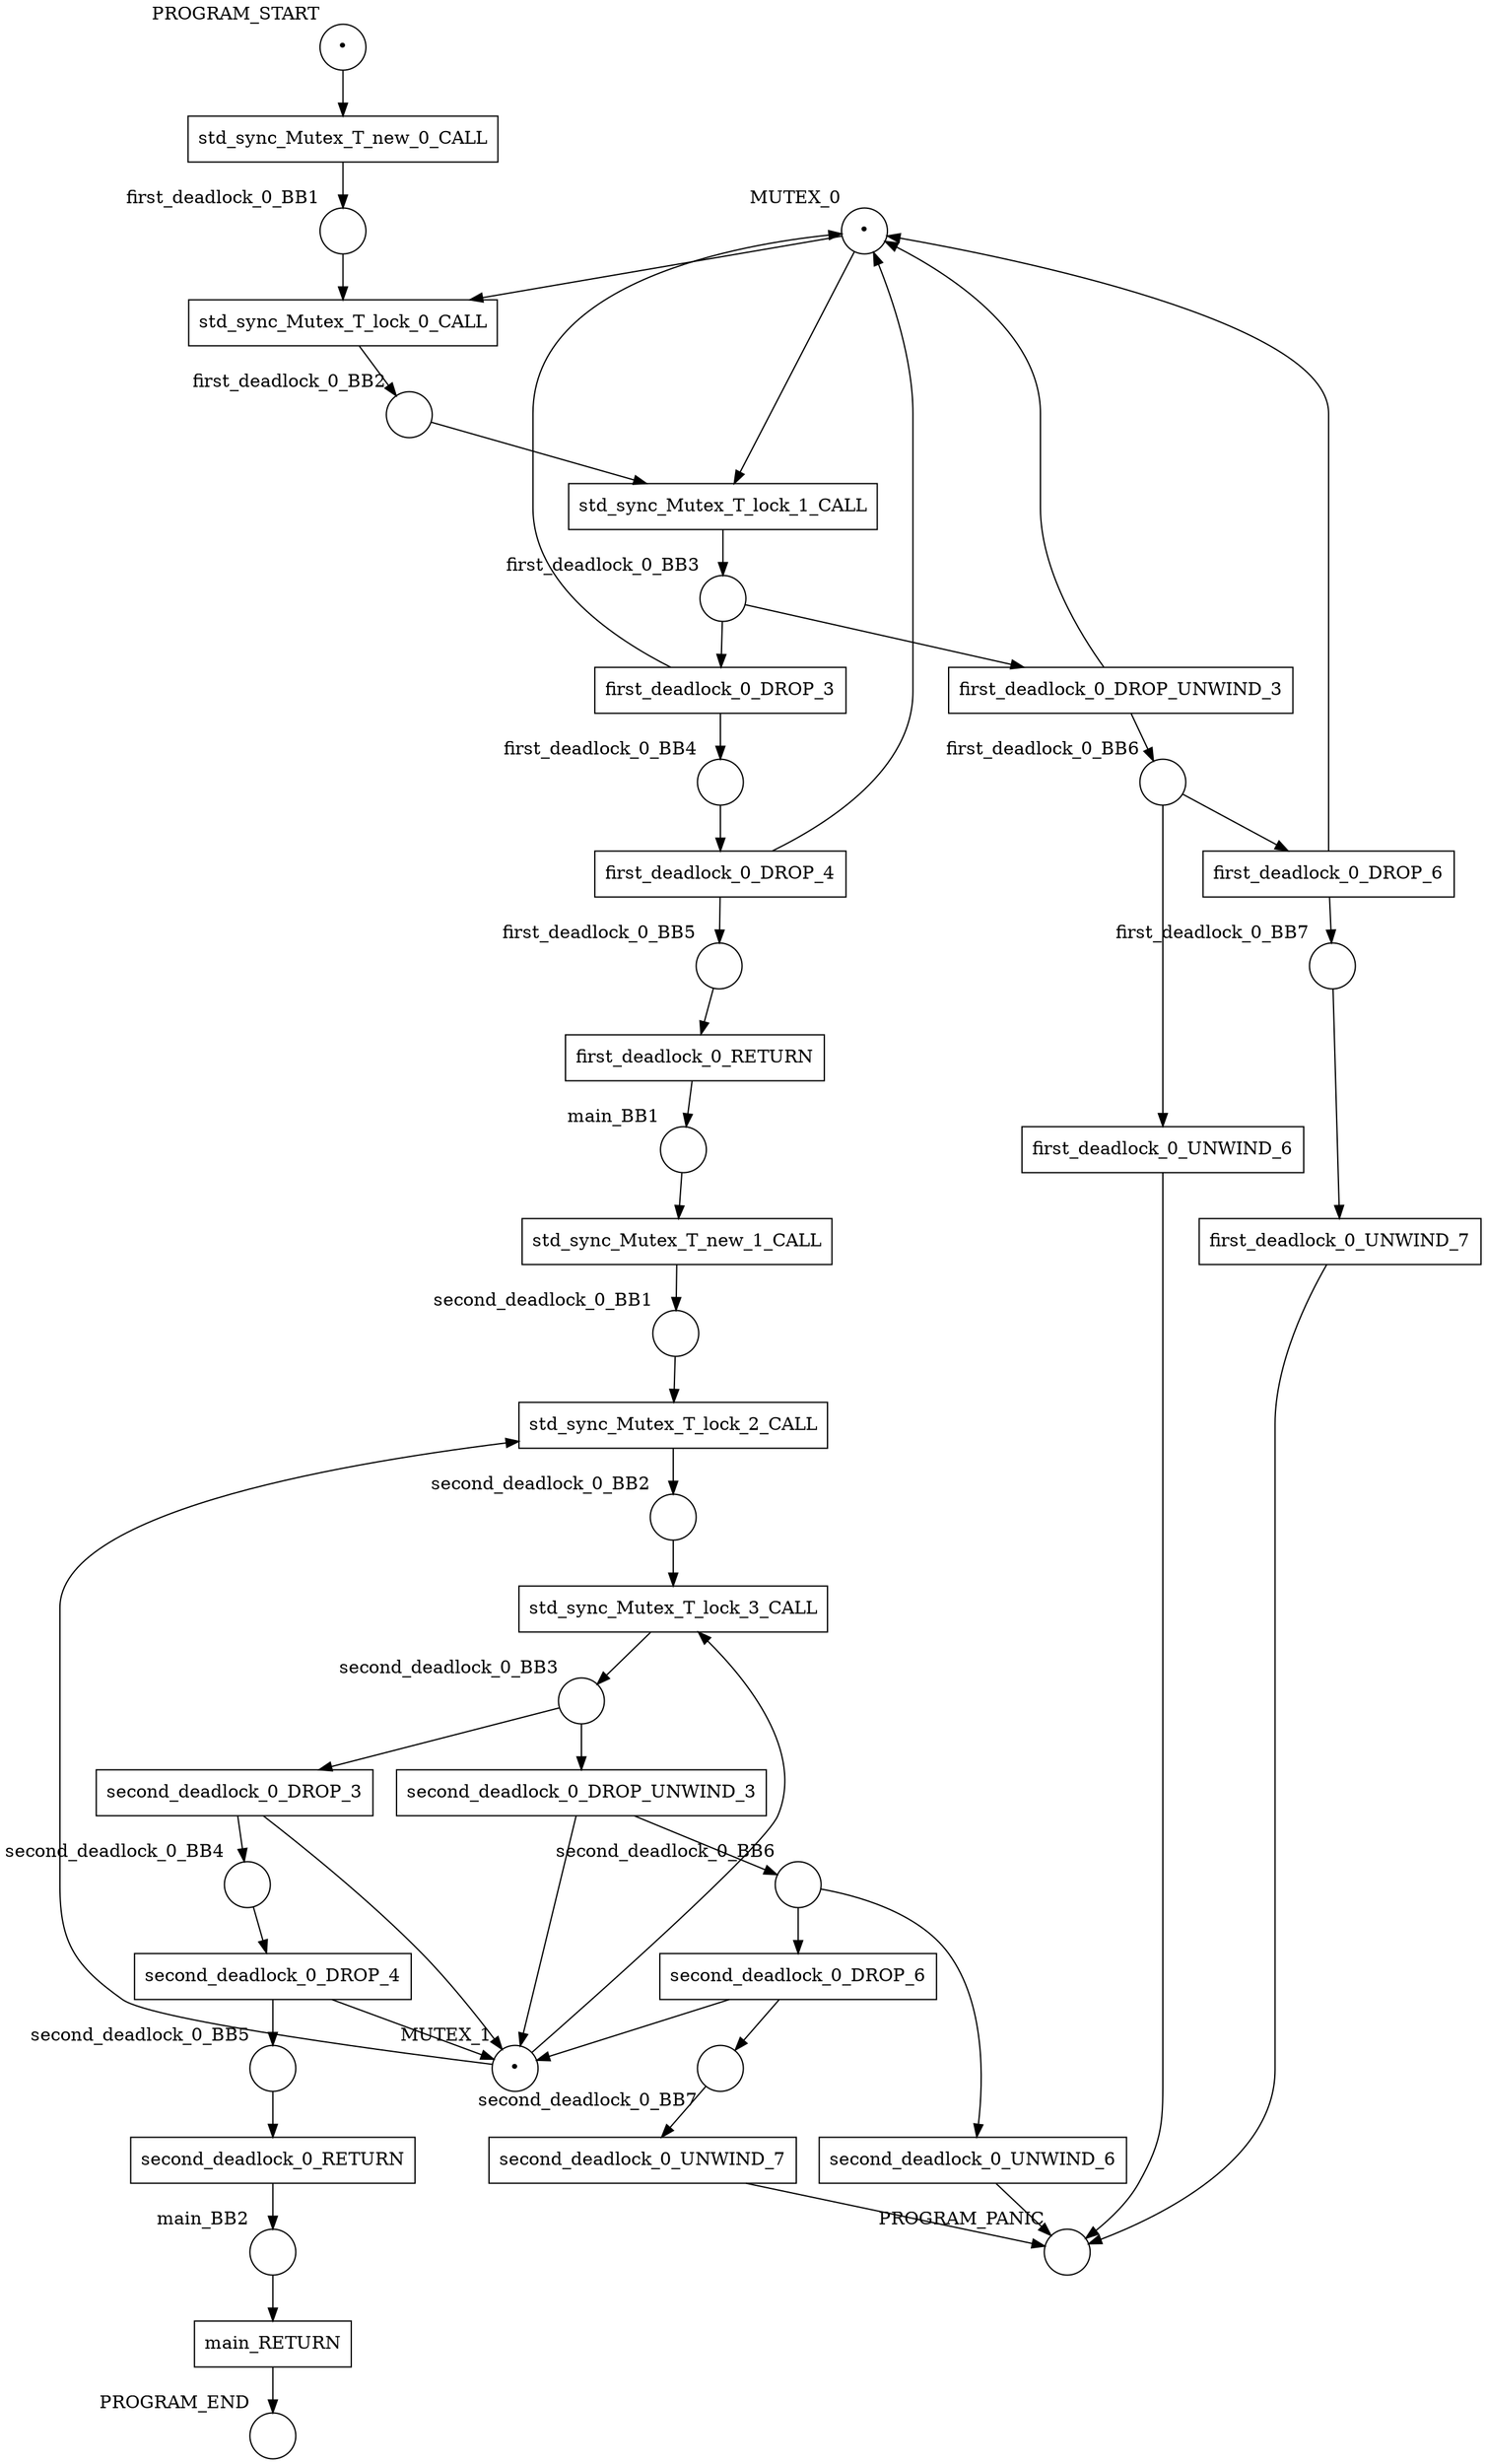 digraph petrinet {
    MUTEX_0 [shape="circle" xlabel="MUTEX_0" label="•"];
    MUTEX_1 [shape="circle" xlabel="MUTEX_1" label="•"];
    PROGRAM_END [shape="circle" xlabel="PROGRAM_END" label=""];
    PROGRAM_PANIC [shape="circle" xlabel="PROGRAM_PANIC" label=""];
    PROGRAM_START [shape="circle" xlabel="PROGRAM_START" label="•"];
    first_deadlock_0_BB1 [shape="circle" xlabel="first_deadlock_0_BB1" label=""];
    first_deadlock_0_BB2 [shape="circle" xlabel="first_deadlock_0_BB2" label=""];
    first_deadlock_0_BB3 [shape="circle" xlabel="first_deadlock_0_BB3" label=""];
    first_deadlock_0_BB4 [shape="circle" xlabel="first_deadlock_0_BB4" label=""];
    first_deadlock_0_BB5 [shape="circle" xlabel="first_deadlock_0_BB5" label=""];
    first_deadlock_0_BB6 [shape="circle" xlabel="first_deadlock_0_BB6" label=""];
    first_deadlock_0_BB7 [shape="circle" xlabel="first_deadlock_0_BB7" label=""];
    main_BB1 [shape="circle" xlabel="main_BB1" label=""];
    main_BB2 [shape="circle" xlabel="main_BB2" label=""];
    second_deadlock_0_BB1 [shape="circle" xlabel="second_deadlock_0_BB1" label=""];
    second_deadlock_0_BB2 [shape="circle" xlabel="second_deadlock_0_BB2" label=""];
    second_deadlock_0_BB3 [shape="circle" xlabel="second_deadlock_0_BB3" label=""];
    second_deadlock_0_BB4 [shape="circle" xlabel="second_deadlock_0_BB4" label=""];
    second_deadlock_0_BB5 [shape="circle" xlabel="second_deadlock_0_BB5" label=""];
    second_deadlock_0_BB6 [shape="circle" xlabel="second_deadlock_0_BB6" label=""];
    second_deadlock_0_BB7 [shape="circle" xlabel="second_deadlock_0_BB7" label=""];
    first_deadlock_0_DROP_3 [shape="box" xlabel="" label="first_deadlock_0_DROP_3"];
    first_deadlock_0_DROP_4 [shape="box" xlabel="" label="first_deadlock_0_DROP_4"];
    first_deadlock_0_DROP_6 [shape="box" xlabel="" label="first_deadlock_0_DROP_6"];
    first_deadlock_0_DROP_UNWIND_3 [shape="box" xlabel="" label="first_deadlock_0_DROP_UNWIND_3"];
    first_deadlock_0_RETURN [shape="box" xlabel="" label="first_deadlock_0_RETURN"];
    first_deadlock_0_UNWIND_6 [shape="box" xlabel="" label="first_deadlock_0_UNWIND_6"];
    first_deadlock_0_UNWIND_7 [shape="box" xlabel="" label="first_deadlock_0_UNWIND_7"];
    main_RETURN [shape="box" xlabel="" label="main_RETURN"];
    second_deadlock_0_DROP_3 [shape="box" xlabel="" label="second_deadlock_0_DROP_3"];
    second_deadlock_0_DROP_4 [shape="box" xlabel="" label="second_deadlock_0_DROP_4"];
    second_deadlock_0_DROP_6 [shape="box" xlabel="" label="second_deadlock_0_DROP_6"];
    second_deadlock_0_DROP_UNWIND_3 [shape="box" xlabel="" label="second_deadlock_0_DROP_UNWIND_3"];
    second_deadlock_0_RETURN [shape="box" xlabel="" label="second_deadlock_0_RETURN"];
    second_deadlock_0_UNWIND_6 [shape="box" xlabel="" label="second_deadlock_0_UNWIND_6"];
    second_deadlock_0_UNWIND_7 [shape="box" xlabel="" label="second_deadlock_0_UNWIND_7"];
    std_sync_Mutex_T_lock_0_CALL [shape="box" xlabel="" label="std_sync_Mutex_T_lock_0_CALL"];
    std_sync_Mutex_T_lock_1_CALL [shape="box" xlabel="" label="std_sync_Mutex_T_lock_1_CALL"];
    std_sync_Mutex_T_lock_2_CALL [shape="box" xlabel="" label="std_sync_Mutex_T_lock_2_CALL"];
    std_sync_Mutex_T_lock_3_CALL [shape="box" xlabel="" label="std_sync_Mutex_T_lock_3_CALL"];
    std_sync_Mutex_T_new_0_CALL [shape="box" xlabel="" label="std_sync_Mutex_T_new_0_CALL"];
    std_sync_Mutex_T_new_1_CALL [shape="box" xlabel="" label="std_sync_Mutex_T_new_1_CALL"];
    MUTEX_0 -> std_sync_Mutex_T_lock_0_CALL;
    MUTEX_0 -> std_sync_Mutex_T_lock_1_CALL;
    MUTEX_1 -> std_sync_Mutex_T_lock_2_CALL;
    MUTEX_1 -> std_sync_Mutex_T_lock_3_CALL;
    PROGRAM_START -> std_sync_Mutex_T_new_0_CALL;
    first_deadlock_0_BB1 -> std_sync_Mutex_T_lock_0_CALL;
    first_deadlock_0_BB2 -> std_sync_Mutex_T_lock_1_CALL;
    first_deadlock_0_BB3 -> first_deadlock_0_DROP_3;
    first_deadlock_0_BB3 -> first_deadlock_0_DROP_UNWIND_3;
    first_deadlock_0_BB4 -> first_deadlock_0_DROP_4;
    first_deadlock_0_BB5 -> first_deadlock_0_RETURN;
    first_deadlock_0_BB6 -> first_deadlock_0_DROP_6;
    first_deadlock_0_BB6 -> first_deadlock_0_UNWIND_6;
    first_deadlock_0_BB7 -> first_deadlock_0_UNWIND_7;
    main_BB1 -> std_sync_Mutex_T_new_1_CALL;
    main_BB2 -> main_RETURN;
    second_deadlock_0_BB1 -> std_sync_Mutex_T_lock_2_CALL;
    second_deadlock_0_BB2 -> std_sync_Mutex_T_lock_3_CALL;
    second_deadlock_0_BB3 -> second_deadlock_0_DROP_3;
    second_deadlock_0_BB3 -> second_deadlock_0_DROP_UNWIND_3;
    second_deadlock_0_BB4 -> second_deadlock_0_DROP_4;
    second_deadlock_0_BB5 -> second_deadlock_0_RETURN;
    second_deadlock_0_BB6 -> second_deadlock_0_DROP_6;
    second_deadlock_0_BB6 -> second_deadlock_0_UNWIND_6;
    second_deadlock_0_BB7 -> second_deadlock_0_UNWIND_7;
    first_deadlock_0_DROP_3 -> MUTEX_0;
    first_deadlock_0_DROP_3 -> first_deadlock_0_BB4;
    first_deadlock_0_DROP_4 -> MUTEX_0;
    first_deadlock_0_DROP_4 -> first_deadlock_0_BB5;
    first_deadlock_0_DROP_6 -> MUTEX_0;
    first_deadlock_0_DROP_6 -> first_deadlock_0_BB7;
    first_deadlock_0_DROP_UNWIND_3 -> MUTEX_0;
    first_deadlock_0_DROP_UNWIND_3 -> first_deadlock_0_BB6;
    first_deadlock_0_RETURN -> main_BB1;
    first_deadlock_0_UNWIND_6 -> PROGRAM_PANIC;
    first_deadlock_0_UNWIND_7 -> PROGRAM_PANIC;
    main_RETURN -> PROGRAM_END;
    second_deadlock_0_DROP_3 -> MUTEX_1;
    second_deadlock_0_DROP_3 -> second_deadlock_0_BB4;
    second_deadlock_0_DROP_4 -> MUTEX_1;
    second_deadlock_0_DROP_4 -> second_deadlock_0_BB5;
    second_deadlock_0_DROP_6 -> MUTEX_1;
    second_deadlock_0_DROP_6 -> second_deadlock_0_BB7;
    second_deadlock_0_DROP_UNWIND_3 -> MUTEX_1;
    second_deadlock_0_DROP_UNWIND_3 -> second_deadlock_0_BB6;
    second_deadlock_0_RETURN -> main_BB2;
    second_deadlock_0_UNWIND_6 -> PROGRAM_PANIC;
    second_deadlock_0_UNWIND_7 -> PROGRAM_PANIC;
    std_sync_Mutex_T_lock_0_CALL -> first_deadlock_0_BB2;
    std_sync_Mutex_T_lock_1_CALL -> first_deadlock_0_BB3;
    std_sync_Mutex_T_lock_2_CALL -> second_deadlock_0_BB2;
    std_sync_Mutex_T_lock_3_CALL -> second_deadlock_0_BB3;
    std_sync_Mutex_T_new_0_CALL -> first_deadlock_0_BB1;
    std_sync_Mutex_T_new_1_CALL -> second_deadlock_0_BB1;
}

